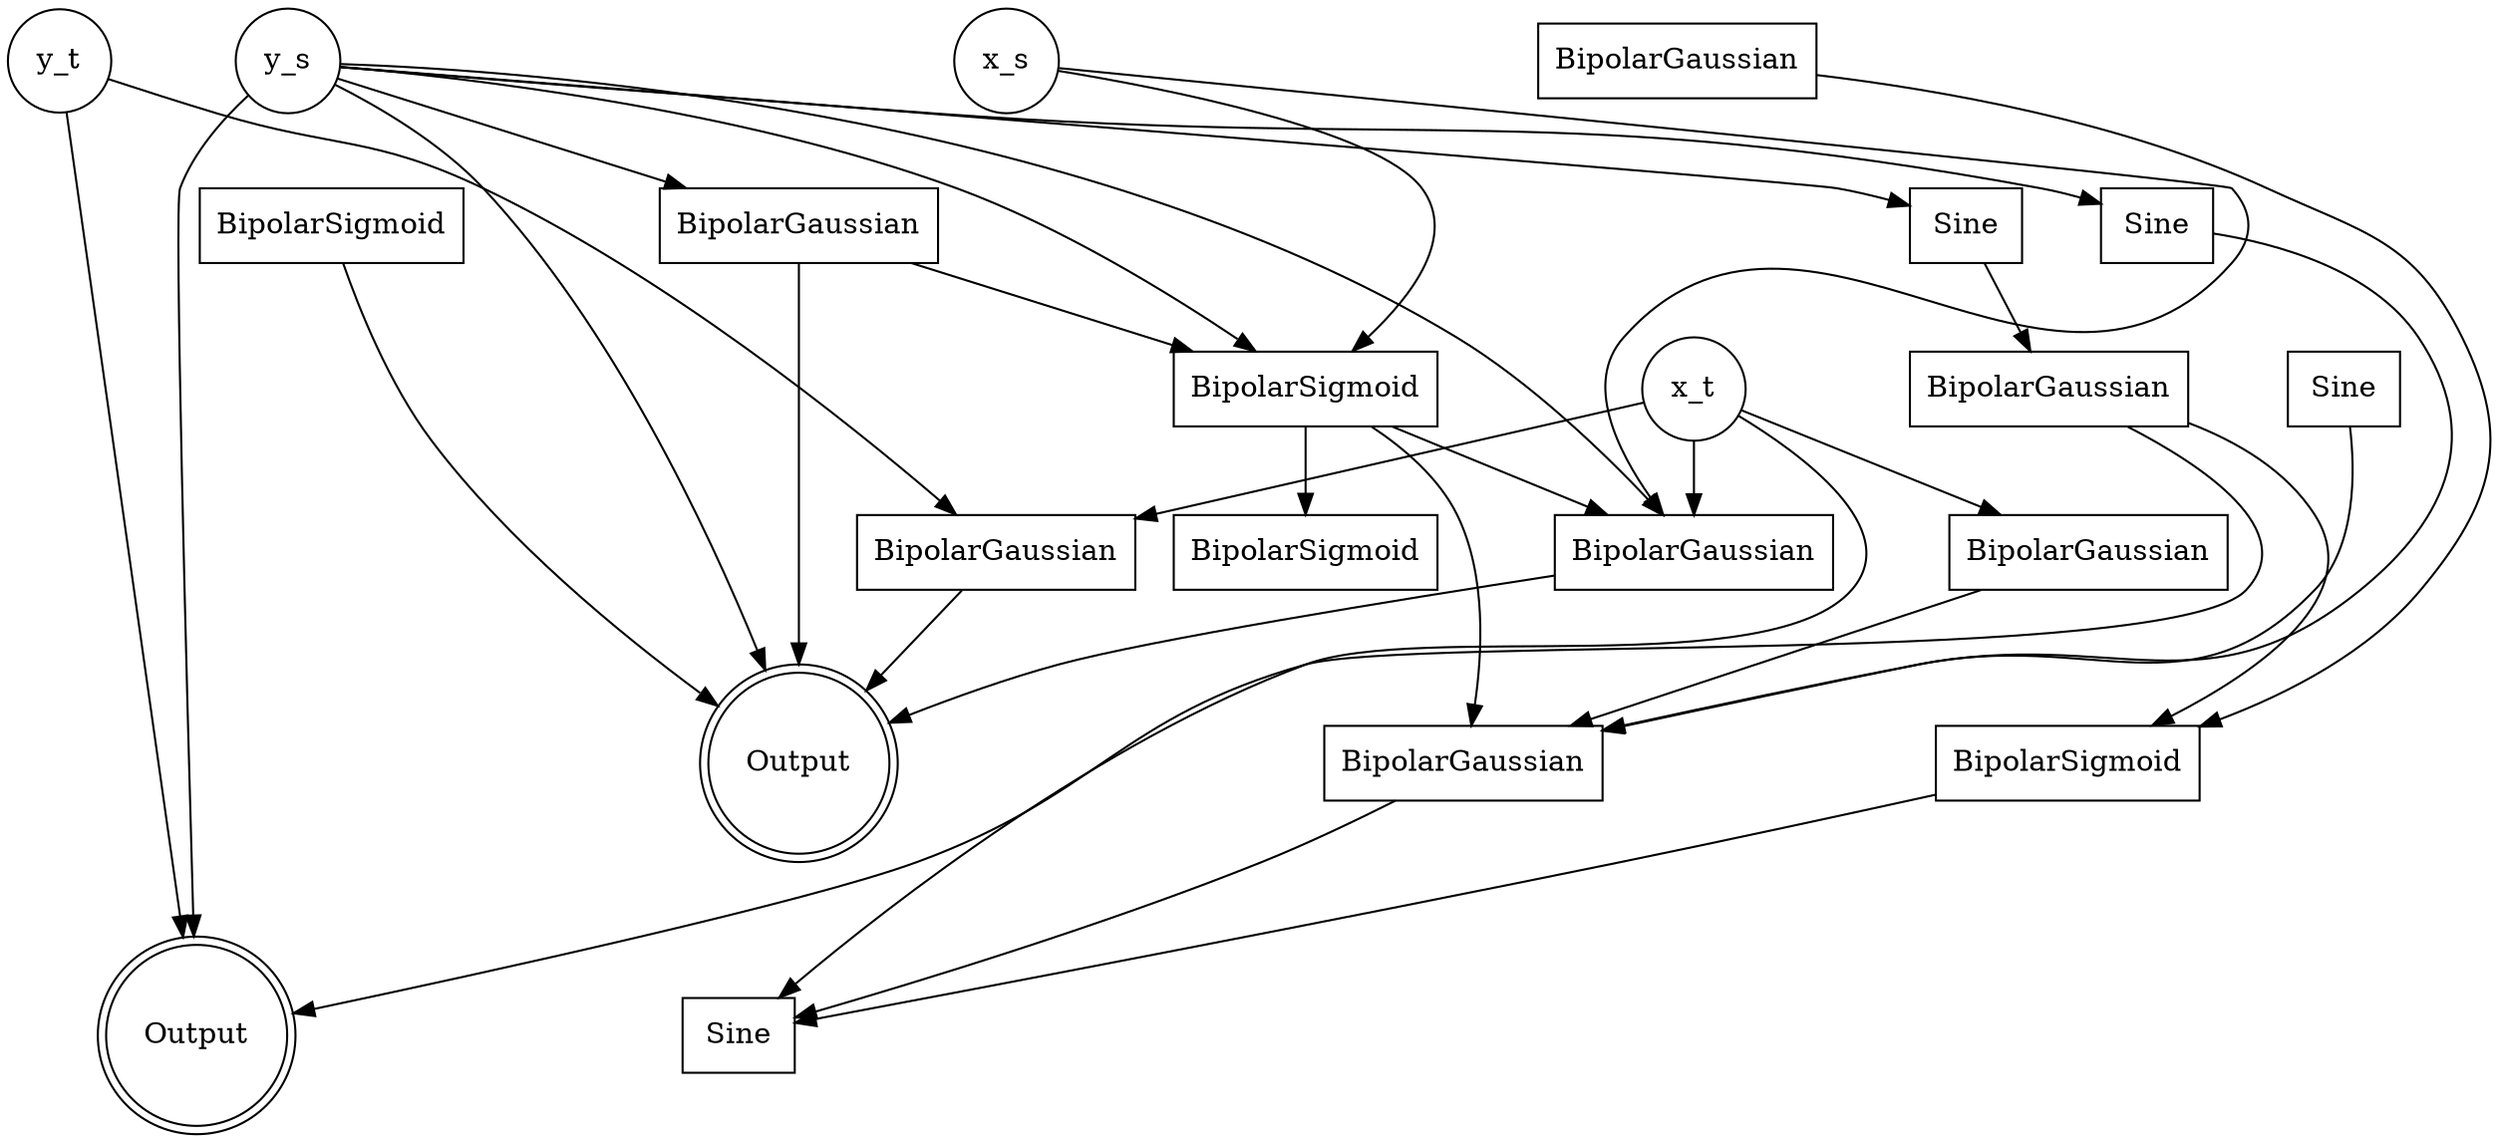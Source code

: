 digraph {
  0 [weight=0.0,shape=circle,label="x_s"];
  1 [weight=0.0,shape=circle,label="y_s"];
  2 [weight=0.0,shape=circle,label="x_t"];
  3 [weight=0.0,shape=circle,label="y_t"];
  4 [weight=0.0,shape=doublecircle,label="Output"];
  5 [weight=0.0,shape=doublecircle,label="Output"];
  6 [weight=0.0,shape=box,label="BipolarGaussian"];
  7 [weight=0.0,shape=box,label="BipolarSigmoid"];
  8 [weight=0.0,shape=box,label="Sine"];
  9 [weight=0.0,shape=box,label="BipolarGaussian"];
  10 [weight=0.0,shape=box,label="BipolarSigmoid"];
  11 [weight=0.0,shape=box,label="Sine"];
  12 [weight=0.0,shape=box,label="BipolarGaussian"];
  13 [weight=0.0,shape=box,label="Sine"];
  14 [weight=0.0,shape=box,label="BipolarGaussian"];
  15 [weight=0.0,shape=box,label="BipolarSigmoid"];
  16 [weight=0.0,shape=box,label="BipolarGaussian"];
  17 [weight=0.0,shape=box,label="BipolarGaussian"];
  18 [weight=0.0,shape=box,label="BipolarSigmoid"];
  19 [weight=0.0,shape=box,label="BipolarGaussian"];
  20 [weight=0.0,shape=box,label="Sine"];
  0 -> 6 [weight=0.14];
  1 -> 5 [weight=-0.31];
  1 -> 4 [weight=-2.92];
  1 -> 6 [weight=-0.73];
  1 -> 10 [weight=-0.50];
  1 -> 12 [weight=-0.40];
  2 -> 6 [weight=2.24];
  2 -> 8 [weight=-1.46];
  2 -> 9 [weight=-0.32];
  2 -> 16 [weight=-1.77];
  3 -> 4 [weight=0.03];
  3 -> 9 [weight=-3.00];
  6 -> 5 [weight=-1.75];
  9 -> 5 [weight=0.06];
  10 -> 6 [weight=0.01];
  12 -> 10 [weight=0.09];
  12 -> 5 [weight=1.73];
  13 -> 14 [weight=-2.95];
  14 -> 8 [weight=0.00];
  0 -> 10 [weight=-2.10];
  1 -> 13 [weight=-0.01];
  1 -> 11 [weight=-2.10];
  10 -> 7 [weight=2.09];
  10 -> 14 [weight=0.75];
  11 -> 19 [weight=-2.24];
  15 -> 5 [weight=-2.06];
  16 -> 14 [weight=0.15];
  17 -> 18 [weight=-2.94];
  18 -> 8 [weight=-1.84];
  19 -> 18 [weight=0.10];
  19 -> 4 [weight=0.02];
  20 -> 14 [weight=0.10];
}
